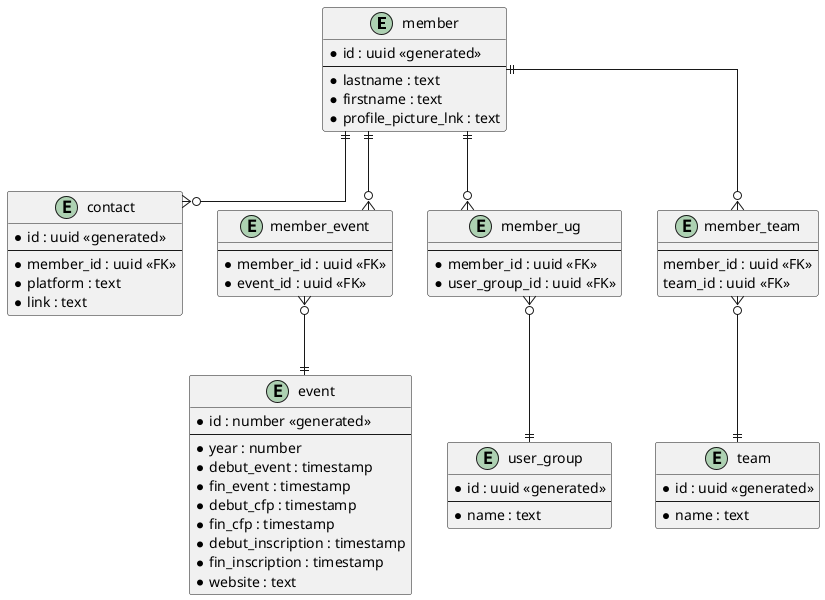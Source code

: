 @startuml

skinparam linetype ortho

entity member {
*id : uuid <<generated>>
--
*lastname : text
*firstname : text
*profile_picture_lnk : text
}

entity event {
*id : number <<generated>>
--
*year : number
*debut_event : timestamp
*fin_event : timestamp
*debut_cfp : timestamp
*fin_cfp : timestamp
*debut_inscription : timestamp
*fin_inscription : timestamp
*website : text
}

entity contact {
*id : uuid <<generated>>
--
*member_id : uuid <<FK>>
*platform : text
*link : text
}

entity user_group {
*id : uuid <<generated>>
--
*name : text
}

entity team {
*id : uuid <<generated>>
--
*name : text
}

entity member_event {
--
*member_id : uuid <<FK>>
*event_id : uuid <<FK>>
}

entity member_ug {
--
*member_id : uuid <<FK>>
*user_group_id : uuid <<FK>>
}

entity member_team {
--
member_id : uuid <<FK>>
team_id : uuid <<FK>>
}

member ||--o{ member_event
member_event }o--|| event
member ||--o{ member_ug
member_ug }o--|| user_group
member ||--o{ member_team
member_team }o--|| team
member ||--o{ contact
@enduml
